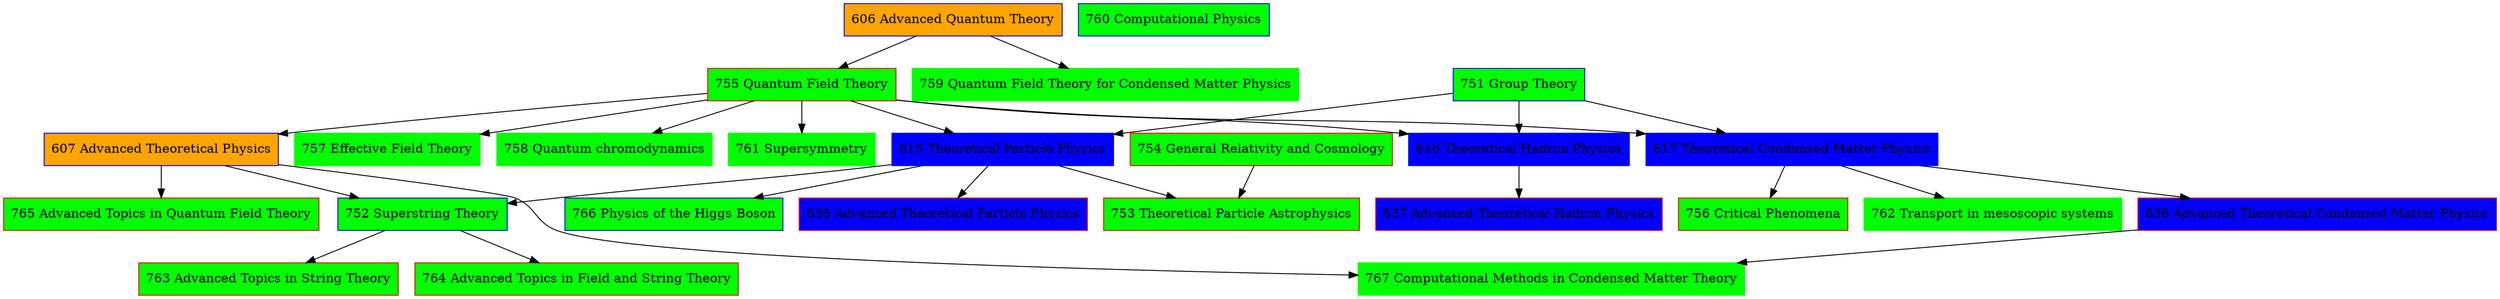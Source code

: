 // Copyright © 2015 Martin Ueding <dev@martin-ueding.de>

digraph {
    node [shape=box style=filled]

    606 [label="606 Advanced Quantum Theory" color=blue fillcolor=orange]
    607 [label="607 Advanced Theoretical Physics" color=blue fillcolor=orange]

    // Elective lectures
    {
        node[fillcolor=green]

        751 [label="751 Group Theory" color=blue]
        752 [label="752 Superstring Theory" color=blue]
        753 [label="753 Theoretical Particle Astrophysics" color=red]
        754 [label="754 General Relativity and Cosmology" color=red]
        755 [label="755 Quantum Field Theory" color=red]
        756 [label="756 Critical Phenomena" color=red]
        757 [label="757 Effective Field Theory" color=green]
        758 [label="758 Quantum chromodynamics" color=green]
        759 [label="759 Quantum Field Theory for Condensed Matter Physics" color=green]
        760 [label="760 Computational Physics" color=blue]
        761 [label="761 Supersymmetry" color=green]
        762 [label="762 Transport in mesoscopic systems" color=green]
        763 [label="763 Advanced Topics in String Theory" color=red]
        764 [label="764 Advanced Topics in Field and String Theory" color=red]
        765 [label="765 Advanced Topics in Quantum Field Theory" color=red]
        766 [label="766 Physics of the Higgs Boson" color=blue]
        767 [label="767 Computational Methods in Condensed Matter Theory" color=green]
    }

    // [label="" color=red fillcolor=green]

    // Specialization 1
    {
        node[fillcolor=blue]

        615 [label="615 Theoretical Particle Physics" color=blue]
        616 [label="616 Theoretical Hadron Physics" color=blue]
        617 [label="617 Theoretical Condensed Matter Physics" color=blue]
    }

    // Specialization 2
    {
        node[fillcolor=blue]

        636 [label="636 Advanced Theoretical Particle Physics" color=red]
        637 [label="637 Advanced Theoretical Hadron Physics" color=red]
        638 [label="638 Advanced Theoretical Condensed Matter Physics" color=red]
    }


    606 -> 755, 759
    751 -> 616, 615, 617
    755 -> 757, 758, 616, 615, 607, 761, 617
    754 -> 753
    615 -> 753, 636, 752, 766
    616 -> 637
    617 -> 762, 638, 756
    638 -> 767
    607 -> 752, 765, 767
    752 -> 763, 764
}

// vim: cindent
